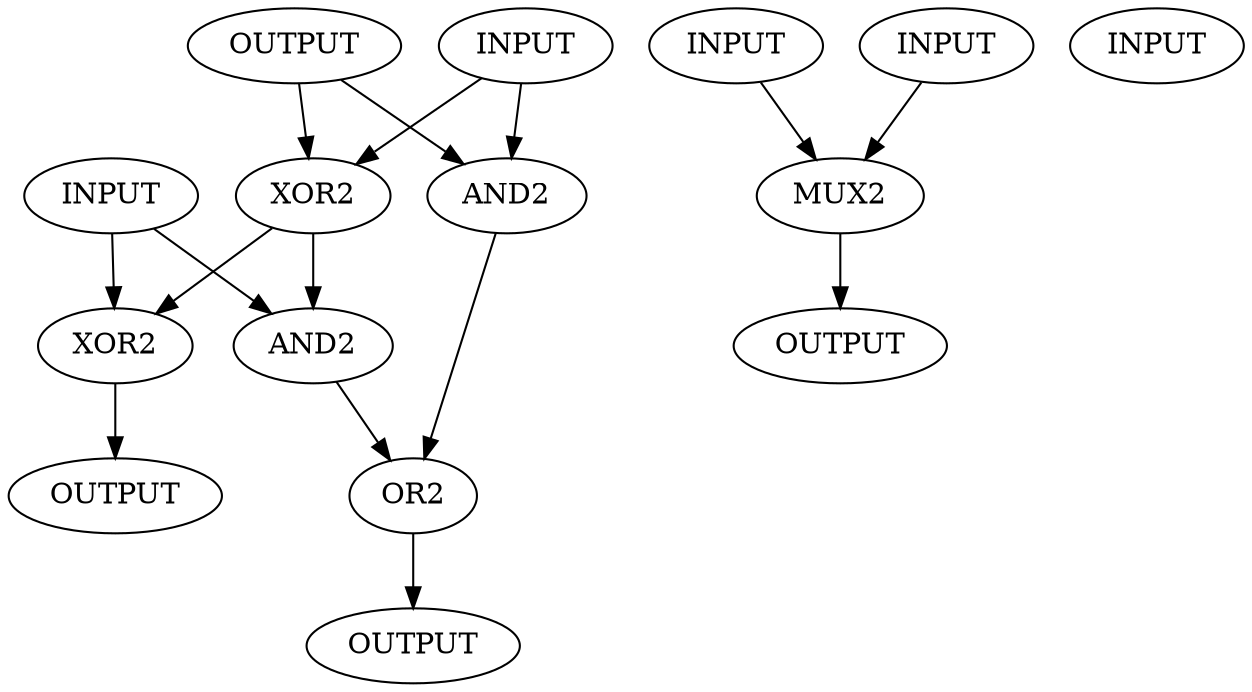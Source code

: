 digraph test {

A [label = "INPUT"]; //dede
B [label = "INPUT"];
C_in [label = "INPUT"];
//
SUM [label = "OUTPUT"];
C_out [label = "OUTPUT"];


XOR_in [label = "XOR2" ];
XOR_out [label = "XOR2" ];

AND_AB [label = "AND2" ];
AND_C_in [label = "AND2" ];
OR_C_out [label = "OR2" ];

A -> XOR_in -> XOR_out;
B -> XOR_in;
C_in -> XOR_out -> SUM;

XOR_in  -> AND_C_in;
C_in -> AND_C_in;

A -> AND_AB;
B -> AND_AB;

AND_C_in -> OR_C_out -> C_out;
AND_AB -> OR_C_out;

I1 [label = "INPUT"];
I2 [label = "INPUT"];
I3 [label = "INPUT"];

M [label = "MUX2" sel = "I3"];
O [label = "OUTPUT"];
I1 -> M -> O;
I2 -> M;

A [label = "OUTPUT"];


}
